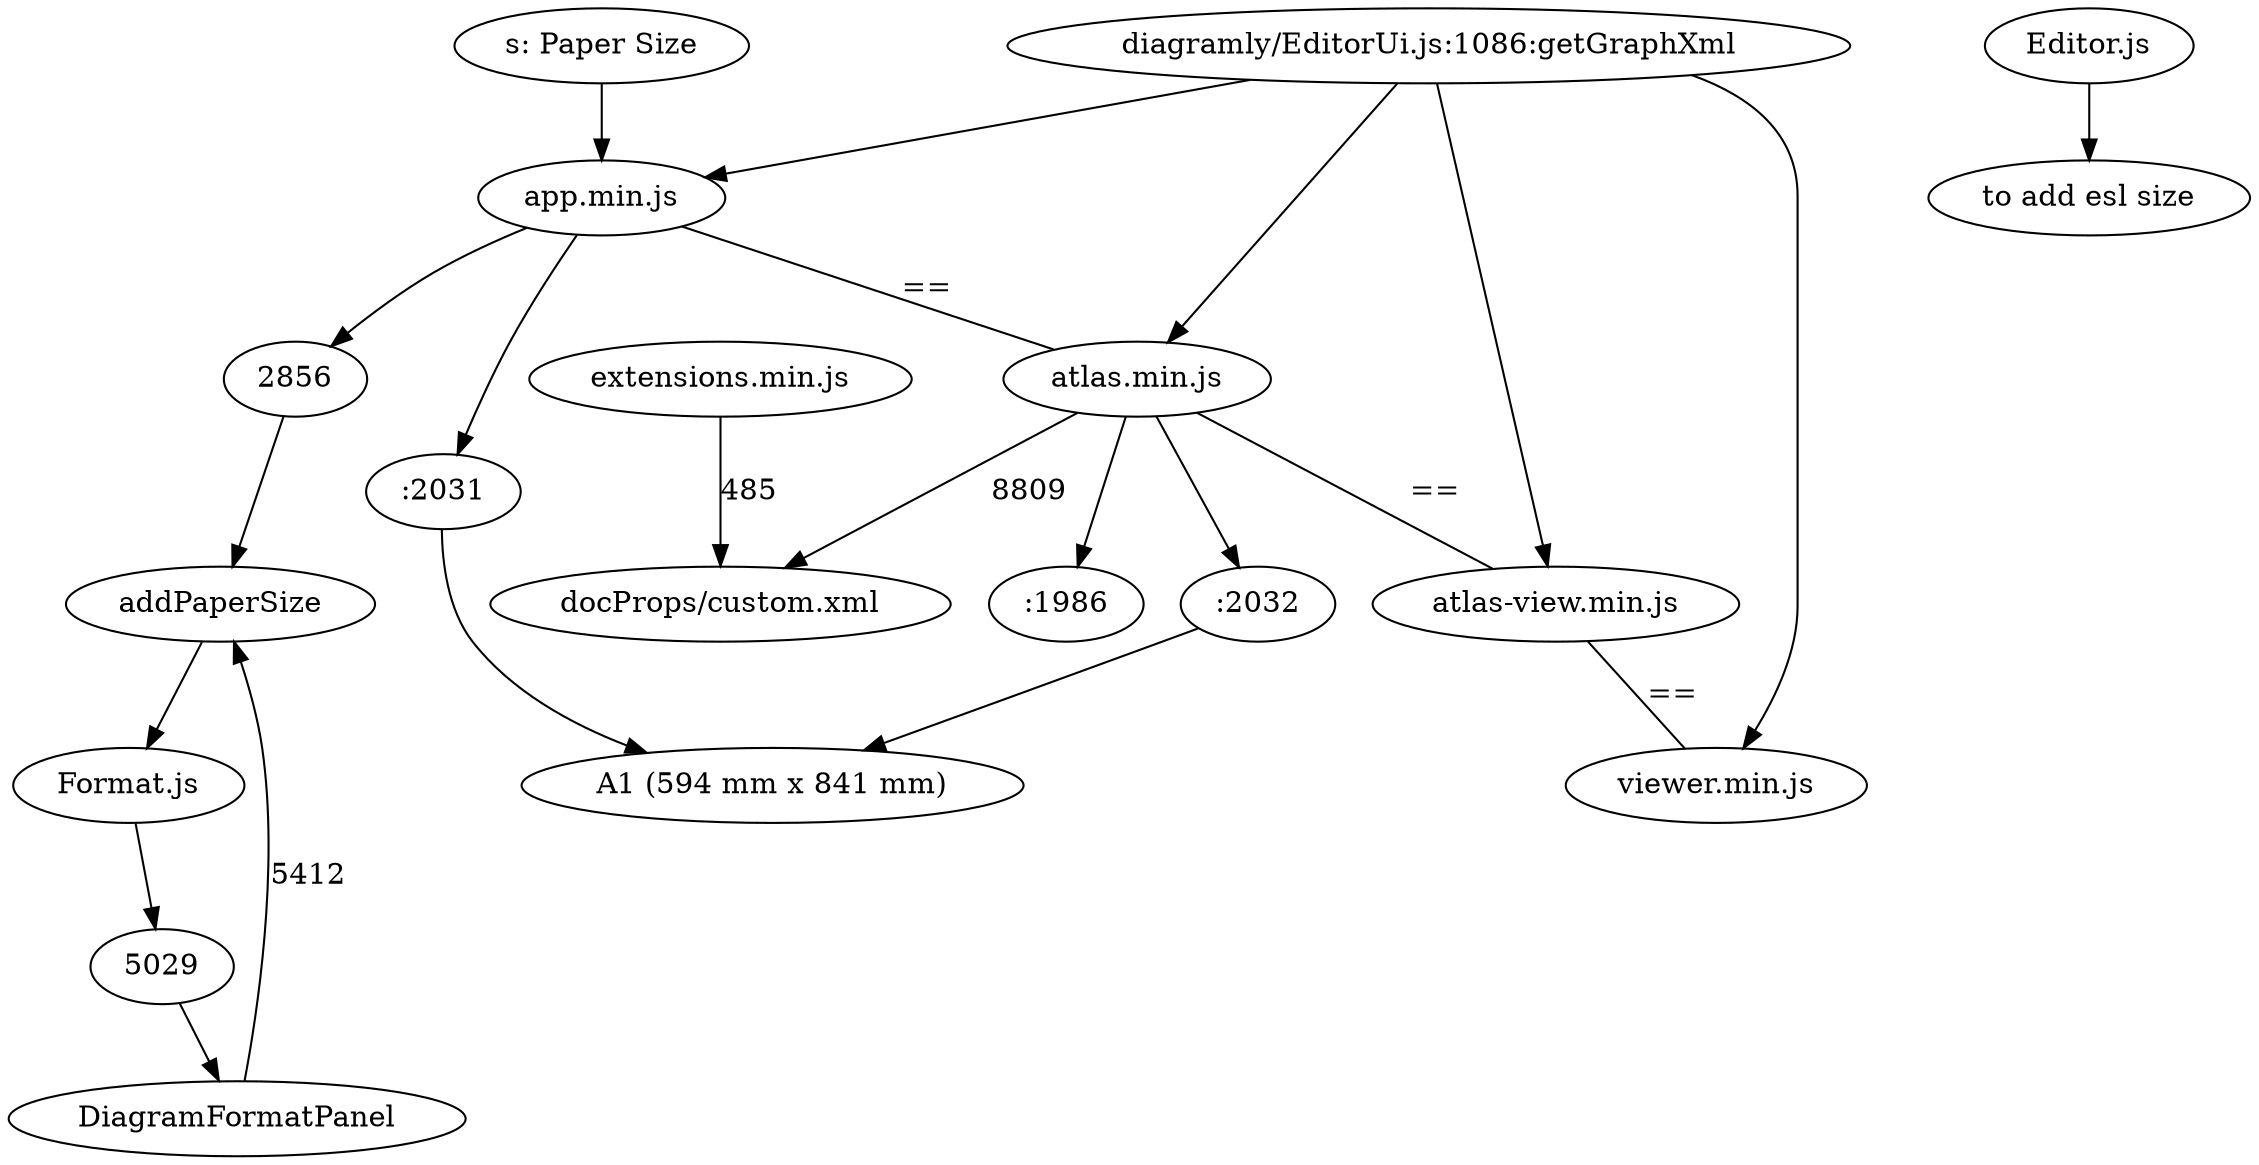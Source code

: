 digraph first2{
"diagramly/EditorUi.js:1086:getGraphXml" -> "app.min.js";
"diagramly/EditorUi.js:1086:getGraphXml" -> "atlas.min.js" -> ":1986";
"app.min.js" -> ":2031" -> "A1 (594 mm x 841 mm)";
"atlas.min.js" -> ":2032" -> "A1 (594 mm x 841 mm)";
"diagramly/EditorUi.js:1086:getGraphXml" -> "atlas-view.min.js";
"diagramly/EditorUi.js:1086:getGraphXml" -> "viewer.min.js";

"app.min.js" -> "atlas.min.js" -> "atlas-view.min.js" -> "viewer.min.js" [label
    = "==", arrowhead="none" ];

"s: Paper Size" -> "app.min.js" -> "2856" -> "addPaperSize";
"addPaperSize" -> "Format.js" -> "5029" -> "DiagramFormatPanel";
"DiagramFormatPanel" -> "addPaperSize" [label= "5412" ];
"atlas.min.js"  -> "docProps/custom.xml" [label = "8809" ];
"extensions.min.js" -> "docProps/custom.xml" [label = "485"]; 
"Editor.js" -> "to add esl size";
}
